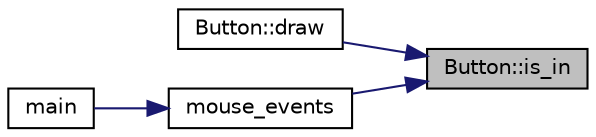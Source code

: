 digraph "Button::is_in"
{
 // LATEX_PDF_SIZE
  edge [fontname="Helvetica",fontsize="10",labelfontname="Helvetica",labelfontsize="10"];
  node [fontname="Helvetica",fontsize="10",shape=record];
  rankdir="RL";
  Node1 [label="Button::is_in",height=0.2,width=0.4,color="black", fillcolor="grey75", style="filled", fontcolor="black",tooltip=" "];
  Node1 -> Node2 [dir="back",color="midnightblue",fontsize="10",style="solid"];
  Node2 [label="Button::draw",height=0.2,width=0.4,color="black", fillcolor="white", style="filled",URL="$class_button.html#af8e7ae44b12cced98c2b98d337ded40e",tooltip=" "];
  Node1 -> Node3 [dir="back",color="midnightblue",fontsize="10",style="solid"];
  Node3 [label="mouse_events",height=0.2,width=0.4,color="black", fillcolor="white", style="filled",URL="$main_8cpp.html#a4500d7a2ede04114a56a57b27a0c3534",tooltip=" "];
  Node3 -> Node4 [dir="back",color="midnightblue",fontsize="10",style="solid"];
  Node4 [label="main",height=0.2,width=0.4,color="black", fillcolor="white", style="filled",URL="$main_8cpp.html#a0ddf1224851353fc92bfbff6f499fa97",tooltip=" "];
}
